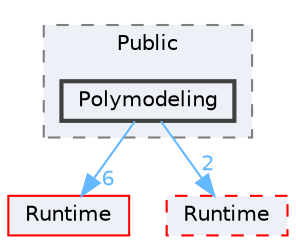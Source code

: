 digraph "Polymodeling"
{
 // INTERACTIVE_SVG=YES
 // LATEX_PDF_SIZE
  bgcolor="transparent";
  edge [fontname=Helvetica,fontsize=10,labelfontname=Helvetica,labelfontsize=10];
  node [fontname=Helvetica,fontsize=10,shape=box,height=0.2,width=0.4];
  compound=true
  subgraph clusterdir_e2cb4746556c9ba076b0ea5495061922 {
    graph [ bgcolor="#edf0f7", pencolor="grey50", label="Public", fontname=Helvetica,fontsize=10 style="filled,dashed", URL="dir_e2cb4746556c9ba076b0ea5495061922.html",tooltip=""]
  dir_766021611f3920ad292f19cb88006342 [label="Polymodeling", fillcolor="#edf0f7", color="grey25", style="filled,bold", URL="dir_766021611f3920ad292f19cb88006342.html",tooltip=""];
  }
  dir_7536b172fbd480bfd146a1b1acd6856b [label="Runtime", fillcolor="#edf0f7", color="red", style="filled", URL="dir_7536b172fbd480bfd146a1b1acd6856b.html",tooltip=""];
  dir_a60e1ce30f7313164a0e11a69cddad56 [label="Runtime", fillcolor="#edf0f7", color="red", style="filled,dashed", URL="dir_a60e1ce30f7313164a0e11a69cddad56.html",tooltip=""];
  dir_766021611f3920ad292f19cb88006342->dir_7536b172fbd480bfd146a1b1acd6856b [headlabel="6", labeldistance=1.5 headhref="dir_000761_000984.html" href="dir_000761_000984.html" color="steelblue1" fontcolor="steelblue1"];
  dir_766021611f3920ad292f19cb88006342->dir_a60e1ce30f7313164a0e11a69cddad56 [headlabel="2", labeldistance=1.5 headhref="dir_000761_000983.html" href="dir_000761_000983.html" color="steelblue1" fontcolor="steelblue1"];
}
